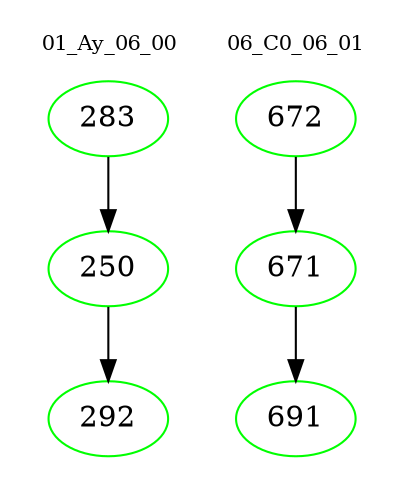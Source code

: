 digraph{
subgraph cluster_0 {
color = white
label = "01_Ay_06_00";
fontsize=10;
T0_283 [label="283", color="green"]
T0_283 -> T0_250 [color="black"]
T0_250 [label="250", color="green"]
T0_250 -> T0_292 [color="black"]
T0_292 [label="292", color="green"]
}
subgraph cluster_1 {
color = white
label = "06_C0_06_01";
fontsize=10;
T1_672 [label="672", color="green"]
T1_672 -> T1_671 [color="black"]
T1_671 [label="671", color="green"]
T1_671 -> T1_691 [color="black"]
T1_691 [label="691", color="green"]
}
}

